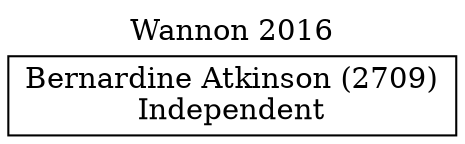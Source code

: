 // House preference flow
digraph "Bernardine Atkinson (2709)_Wannon_2016" {
	graph [label="Wannon 2016" labelloc=t mclimit=10]
	node [shape=box]
	"Bernardine Atkinson (2709)" [label="Bernardine Atkinson (2709)
Independent"]
}
